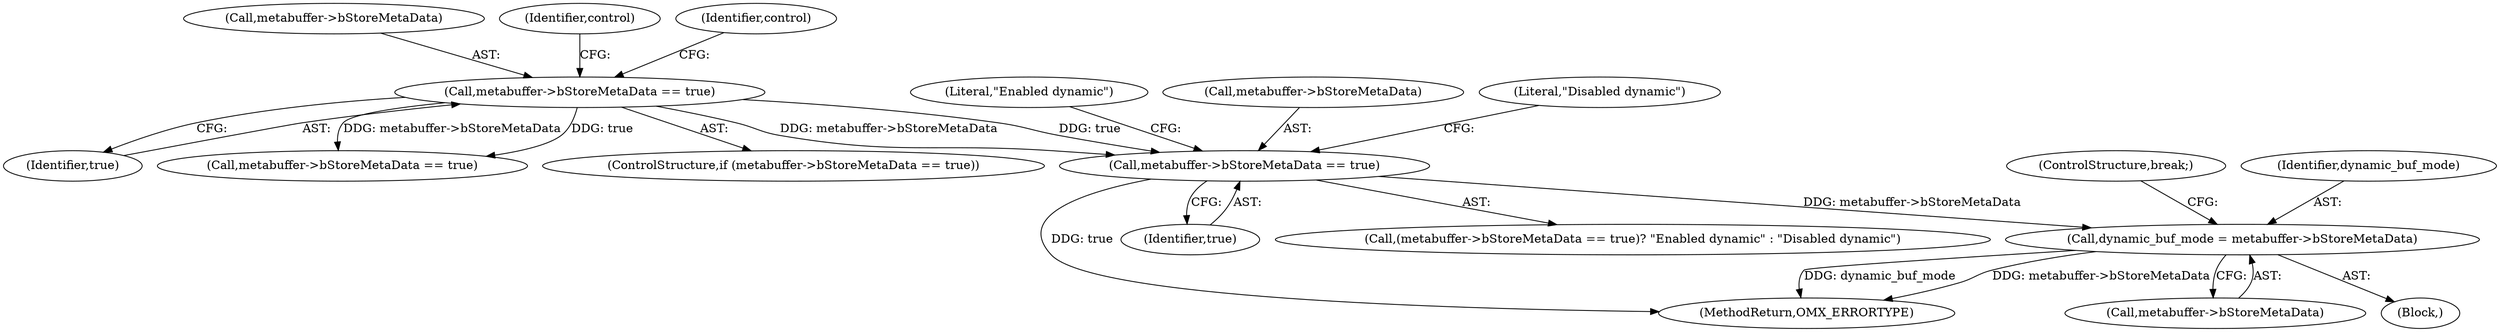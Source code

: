 digraph "0_Android_46e305be6e670a5a0041b0b4861122a0f1aabefa_2@pointer" {
"1002795" [label="(Call,dynamic_buf_mode = metabuffer->bStoreMetaData)"];
"1002788" [label="(Call,metabuffer->bStoreMetaData == true)"];
"1002753" [label="(Call,metabuffer->bStoreMetaData == true)"];
"1002795" [label="(Call,dynamic_buf_mode = metabuffer->bStoreMetaData)"];
"1002805" [label="(Call,metabuffer->bStoreMetaData == true)"];
"1002787" [label="(Call,(metabuffer->bStoreMetaData == true)? \"Enabled dynamic\" : \"Disabled dynamic\")"];
"1003102" [label="(MethodReturn,OMX_ERRORTYPE)"];
"1002793" [label="(Literal,\"Enabled dynamic\")"];
"1002792" [label="(Identifier,true)"];
"1002827" [label="(ControlStructure,break;)"];
"1002797" [label="(Call,metabuffer->bStoreMetaData)"];
"1002796" [label="(Identifier,dynamic_buf_mode)"];
"1002788" [label="(Call,metabuffer->bStoreMetaData == true)"];
"1002789" [label="(Call,metabuffer->bStoreMetaData)"];
"1002794" [label="(Literal,\"Disabled dynamic\")"];
"1002752" [label="(ControlStructure,if (metabuffer->bStoreMetaData == true))"];
"1002754" [label="(Call,metabuffer->bStoreMetaData)"];
"1002761" [label="(Identifier,control)"];
"1002757" [label="(Identifier,true)"];
"1002768" [label="(Identifier,control)"];
"1002753" [label="(Call,metabuffer->bStoreMetaData == true)"];
"1002784" [label="(Block,)"];
"1002795" -> "1002784"  [label="AST: "];
"1002795" -> "1002797"  [label="CFG: "];
"1002796" -> "1002795"  [label="AST: "];
"1002797" -> "1002795"  [label="AST: "];
"1002827" -> "1002795"  [label="CFG: "];
"1002795" -> "1003102"  [label="DDG: metabuffer->bStoreMetaData"];
"1002795" -> "1003102"  [label="DDG: dynamic_buf_mode"];
"1002788" -> "1002795"  [label="DDG: metabuffer->bStoreMetaData"];
"1002788" -> "1002787"  [label="AST: "];
"1002788" -> "1002792"  [label="CFG: "];
"1002789" -> "1002788"  [label="AST: "];
"1002792" -> "1002788"  [label="AST: "];
"1002793" -> "1002788"  [label="CFG: "];
"1002794" -> "1002788"  [label="CFG: "];
"1002788" -> "1003102"  [label="DDG: true"];
"1002753" -> "1002788"  [label="DDG: metabuffer->bStoreMetaData"];
"1002753" -> "1002788"  [label="DDG: true"];
"1002753" -> "1002752"  [label="AST: "];
"1002753" -> "1002757"  [label="CFG: "];
"1002754" -> "1002753"  [label="AST: "];
"1002757" -> "1002753"  [label="AST: "];
"1002761" -> "1002753"  [label="CFG: "];
"1002768" -> "1002753"  [label="CFG: "];
"1002753" -> "1002805"  [label="DDG: metabuffer->bStoreMetaData"];
"1002753" -> "1002805"  [label="DDG: true"];
}
